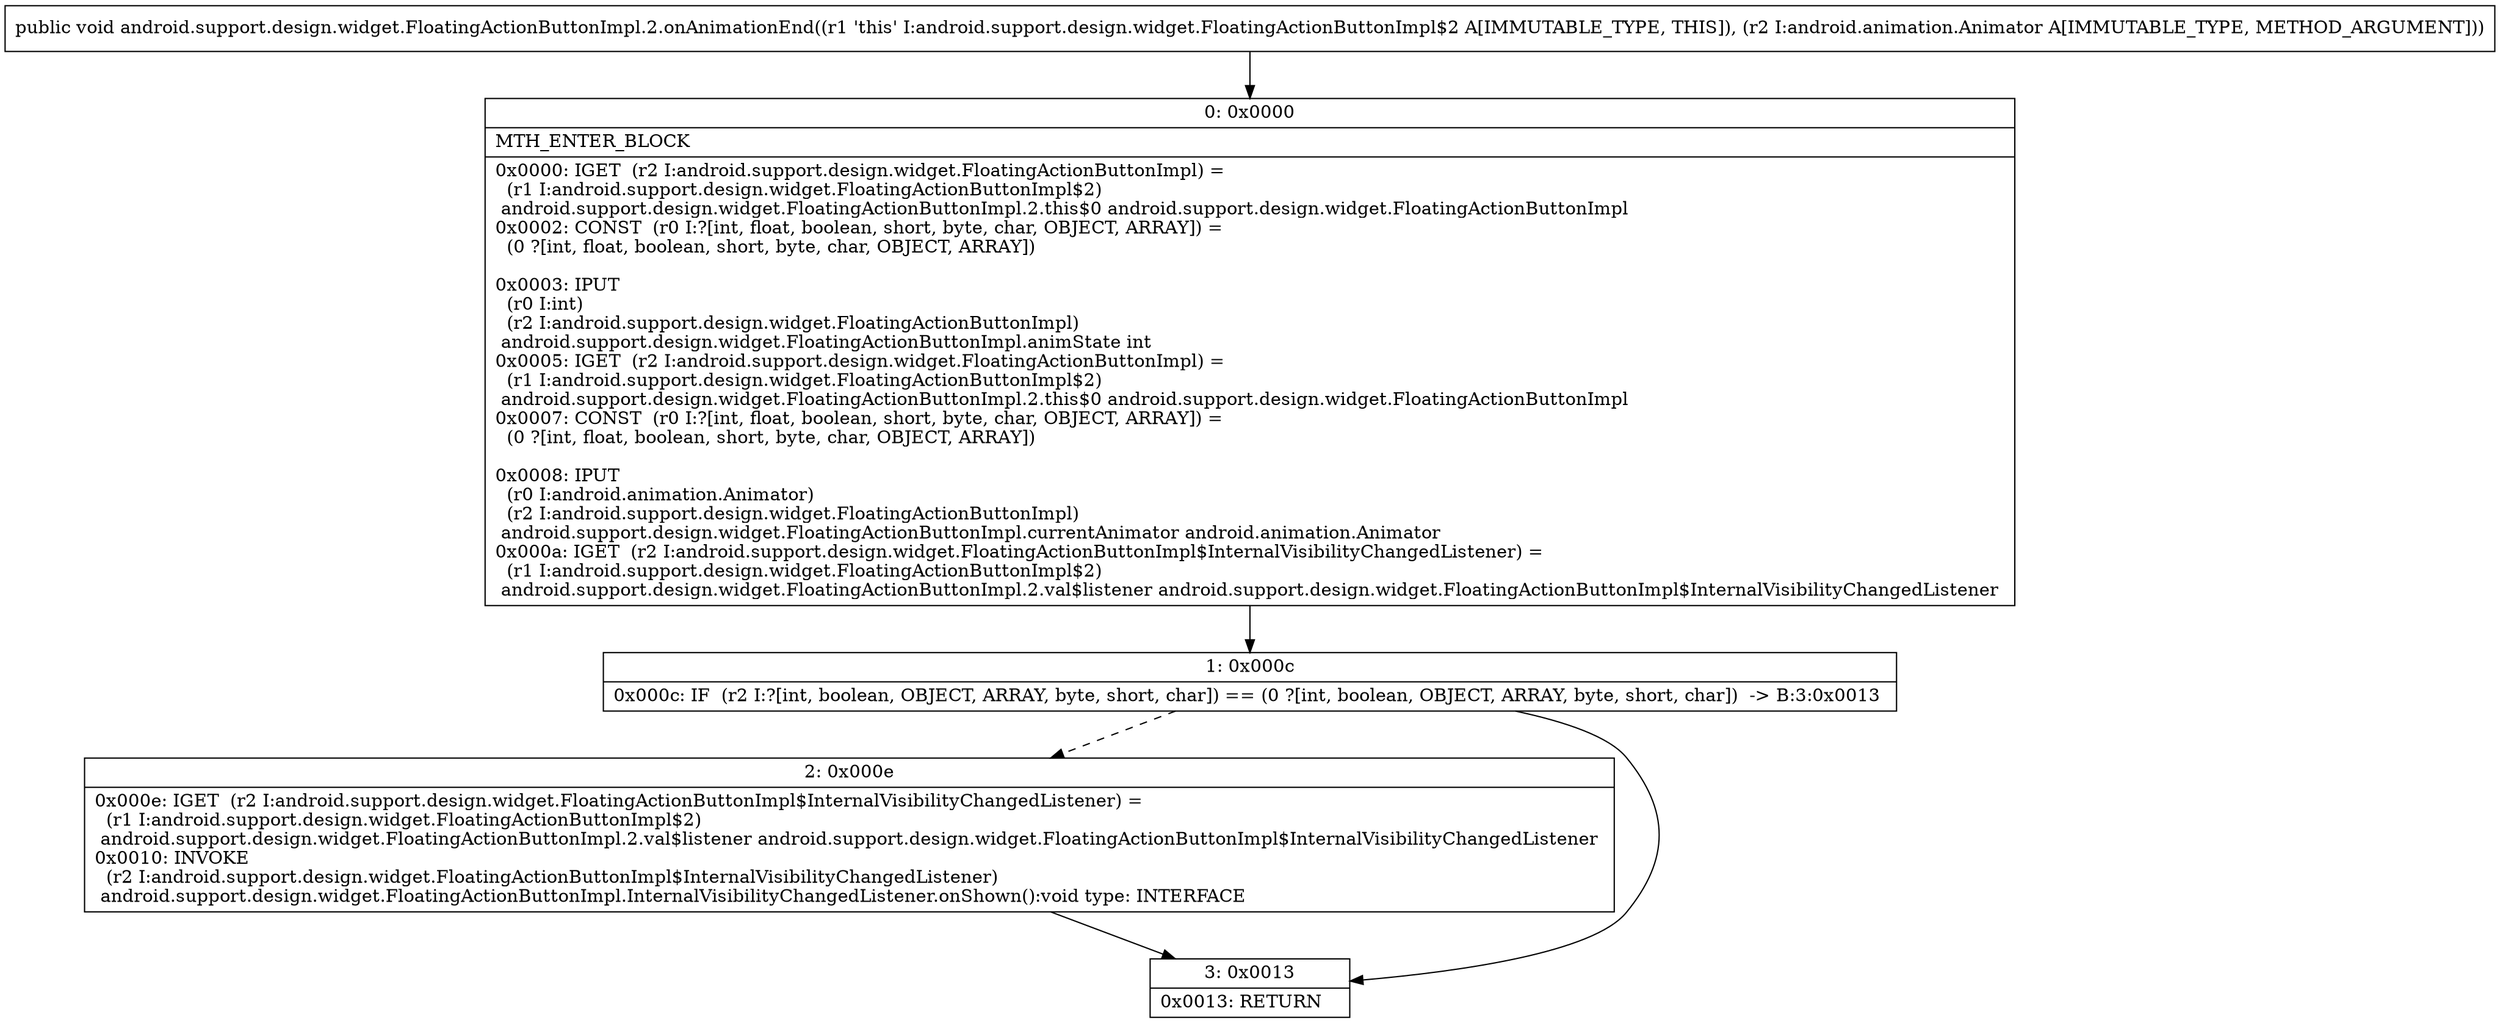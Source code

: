 digraph "CFG forandroid.support.design.widget.FloatingActionButtonImpl.2.onAnimationEnd(Landroid\/animation\/Animator;)V" {
Node_0 [shape=record,label="{0\:\ 0x0000|MTH_ENTER_BLOCK\l|0x0000: IGET  (r2 I:android.support.design.widget.FloatingActionButtonImpl) = \l  (r1 I:android.support.design.widget.FloatingActionButtonImpl$2)\l android.support.design.widget.FloatingActionButtonImpl.2.this$0 android.support.design.widget.FloatingActionButtonImpl \l0x0002: CONST  (r0 I:?[int, float, boolean, short, byte, char, OBJECT, ARRAY]) = \l  (0 ?[int, float, boolean, short, byte, char, OBJECT, ARRAY])\l \l0x0003: IPUT  \l  (r0 I:int)\l  (r2 I:android.support.design.widget.FloatingActionButtonImpl)\l android.support.design.widget.FloatingActionButtonImpl.animState int \l0x0005: IGET  (r2 I:android.support.design.widget.FloatingActionButtonImpl) = \l  (r1 I:android.support.design.widget.FloatingActionButtonImpl$2)\l android.support.design.widget.FloatingActionButtonImpl.2.this$0 android.support.design.widget.FloatingActionButtonImpl \l0x0007: CONST  (r0 I:?[int, float, boolean, short, byte, char, OBJECT, ARRAY]) = \l  (0 ?[int, float, boolean, short, byte, char, OBJECT, ARRAY])\l \l0x0008: IPUT  \l  (r0 I:android.animation.Animator)\l  (r2 I:android.support.design.widget.FloatingActionButtonImpl)\l android.support.design.widget.FloatingActionButtonImpl.currentAnimator android.animation.Animator \l0x000a: IGET  (r2 I:android.support.design.widget.FloatingActionButtonImpl$InternalVisibilityChangedListener) = \l  (r1 I:android.support.design.widget.FloatingActionButtonImpl$2)\l android.support.design.widget.FloatingActionButtonImpl.2.val$listener android.support.design.widget.FloatingActionButtonImpl$InternalVisibilityChangedListener \l}"];
Node_1 [shape=record,label="{1\:\ 0x000c|0x000c: IF  (r2 I:?[int, boolean, OBJECT, ARRAY, byte, short, char]) == (0 ?[int, boolean, OBJECT, ARRAY, byte, short, char])  \-\> B:3:0x0013 \l}"];
Node_2 [shape=record,label="{2\:\ 0x000e|0x000e: IGET  (r2 I:android.support.design.widget.FloatingActionButtonImpl$InternalVisibilityChangedListener) = \l  (r1 I:android.support.design.widget.FloatingActionButtonImpl$2)\l android.support.design.widget.FloatingActionButtonImpl.2.val$listener android.support.design.widget.FloatingActionButtonImpl$InternalVisibilityChangedListener \l0x0010: INVOKE  \l  (r2 I:android.support.design.widget.FloatingActionButtonImpl$InternalVisibilityChangedListener)\l android.support.design.widget.FloatingActionButtonImpl.InternalVisibilityChangedListener.onShown():void type: INTERFACE \l}"];
Node_3 [shape=record,label="{3\:\ 0x0013|0x0013: RETURN   \l}"];
MethodNode[shape=record,label="{public void android.support.design.widget.FloatingActionButtonImpl.2.onAnimationEnd((r1 'this' I:android.support.design.widget.FloatingActionButtonImpl$2 A[IMMUTABLE_TYPE, THIS]), (r2 I:android.animation.Animator A[IMMUTABLE_TYPE, METHOD_ARGUMENT])) }"];
MethodNode -> Node_0;
Node_0 -> Node_1;
Node_1 -> Node_2[style=dashed];
Node_1 -> Node_3;
Node_2 -> Node_3;
}

